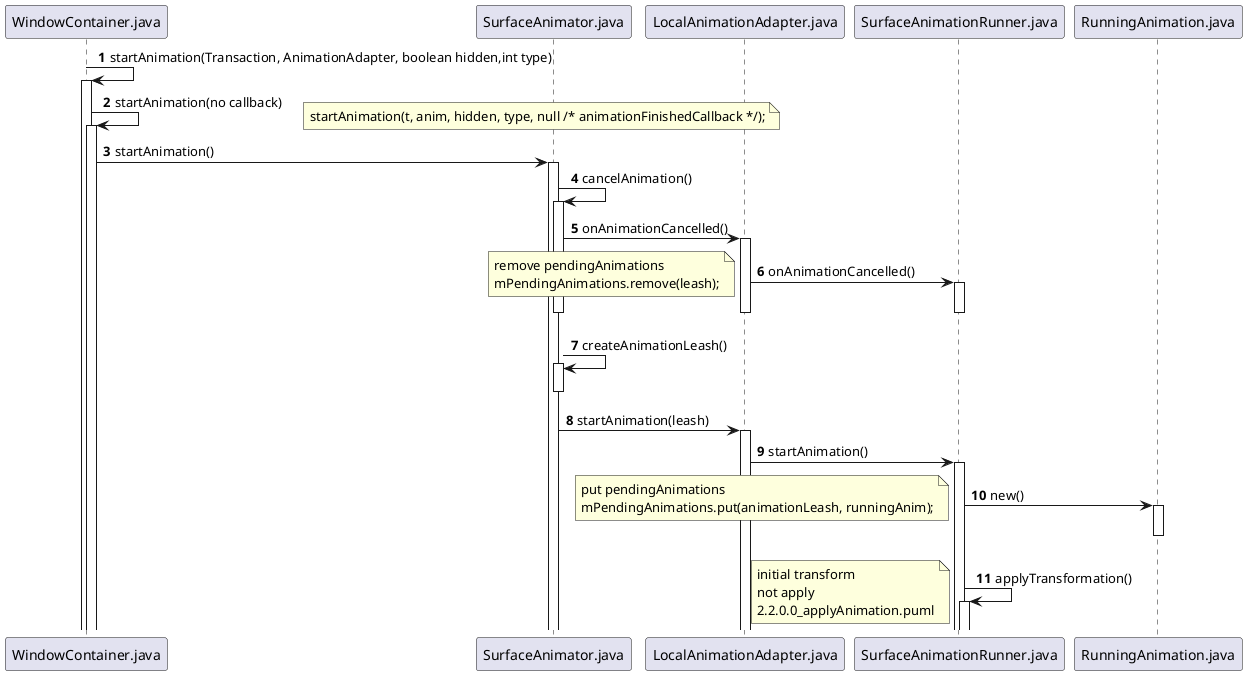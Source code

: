 @startuml
'https://plantuml.com/sequence-diagram

autonumber

WindowContainer.java -> WindowContainer.java: startAnimation(Transaction, AnimationAdapter, boolean hidden,int type)
activate WindowContainer.java
WindowContainer.java -> WindowContainer.java: startAnimation(no callback)
activate WindowContainer.java
note right
startAnimation(t, anim, hidden, type, null /* animationFinishedCallback */);
end note
WindowContainer.java -> SurfaceAnimator.java: startAnimation()
activate SurfaceAnimator.java

SurfaceAnimator.java -> SurfaceAnimator.java: cancelAnimation()
activate SurfaceAnimator.java
SurfaceAnimator.java -> LocalAnimationAdapter.java: onAnimationCancelled()
activate LocalAnimationAdapter.java
LocalAnimationAdapter.java -> SurfaceAnimationRunner.java: onAnimationCancelled()
activate SurfaceAnimationRunner.java
deactivate SurfaceAnimationRunner.java
deactivate LocalAnimationAdapter.java
deactivate SurfaceAnimator.java
note left
remove pendingAnimations
mPendingAnimations.remove(leash);
end note

SurfaceAnimator.java -> SurfaceAnimator.java: createAnimationLeash()
activate SurfaceAnimator.java
deactivate SurfaceAnimator.java
SurfaceAnimator.java -> LocalAnimationAdapter.java: startAnimation(leash)
activate LocalAnimationAdapter.java
LocalAnimationAdapter.java -> SurfaceAnimationRunner.java: startAnimation()
activate SurfaceAnimationRunner.java

SurfaceAnimationRunner.java -> RunningAnimation.java: new()
activate RunningAnimation.java
deactivate RunningAnimation.java
note left
put pendingAnimations
mPendingAnimations.put(animationLeash, runningAnim);
end note
SurfaceAnimationRunner.java -> SurfaceAnimationRunner.java: applyTransformation()
activate SurfaceAnimationRunner.java
note left
initial transform
not apply
2.2.0.0_applyAnimation.puml
end note



@enduml